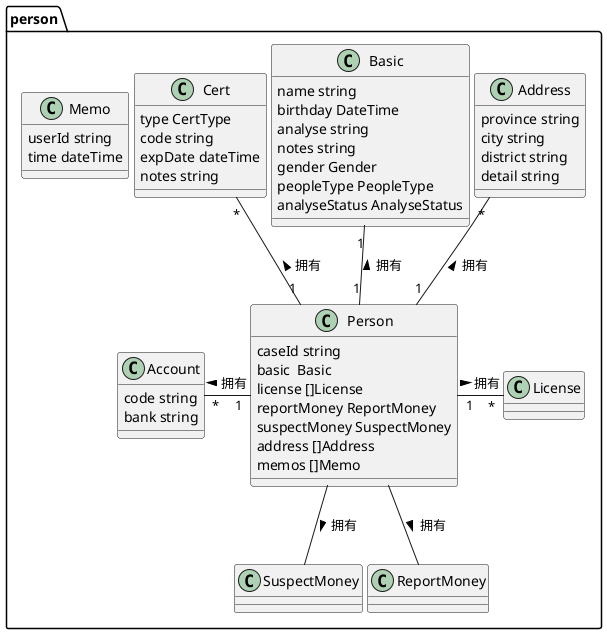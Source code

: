 @startuml person

skinparam nodesep 5

' 模型分析 @framework(es)
namespace person {

    top to bottom direction

    '人员
    ' @aggregatea
    class Person   {
        caseId string
        '基本信息
        basic  Basic
        '许可
        license []License
        '报案人金额
        reportMoney ReportMoney
        '嫌疑人金额
        suspectMoney SuspectMoney
        '地址
        address []Address
        '备忘录
        memos []Memo
    }

    '基本信息
    class Basic {
        name string
        birthday DateTime
        analyse string
        notes string
        '性别 @enum{Man:"男",Woman:"女",Unknown:"男"}
        gender Gender
        '人员类型 @enum{Informant:报案人,Suspect:嫌疑人,Victim:第三人,Third:第三人}
        peopleType PeopleType
        '分析类型 @enum{待分析,分析中,排除,完成}
        analyseStatus AnalyseStatus
    }

    '地址 @
    class Address {
        ' 省
        province string
        ' 市
        city string
        ' 区
        district string
        ' 详细
        detail string
    }

    '证件 @entity
    class Cert {
        '截止日期 @enum{IdCard:身份证,Drive:驾驶证,Health:医保,SocialSecurity:社保卡}
        type CertType
        '卡号
        code string
        '截止日期
        expDate dateTime
        '备注
        notes string
    }

    '嫌疑人金额 @entity
    class SuspectMoney {

    }
    ' 账户
    class Account {
        code string
        bank string
    }


    class Memo {
        userId string
        time dateTime
    }

    Person ”1“-up-"*" Cert :> 拥有
    Person ”1“-up-"1" Basic :> 拥有
    Person ”1“-up-"*" Address :> 拥有
    Person ”1“-left-"*" Account :> 拥有
    Person ”1“-right-"*" License :> 拥有
    Person -down- ReportMoney :> 拥有
    Person -down- SuspectMoney :> 拥有
}


@enduml

